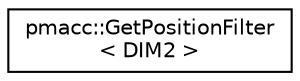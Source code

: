digraph "Graphical Class Hierarchy"
{
 // LATEX_PDF_SIZE
  edge [fontname="Helvetica",fontsize="10",labelfontname="Helvetica",labelfontsize="10"];
  node [fontname="Helvetica",fontsize="10",shape=record];
  rankdir="LR";
  Node0 [label="pmacc::GetPositionFilter\l\< DIM2 \>",height=0.2,width=0.4,color="black", fillcolor="white", style="filled",URL="$structpmacc_1_1_get_position_filter_3_01_d_i_m2_01_4.html",tooltip=" "];
}
